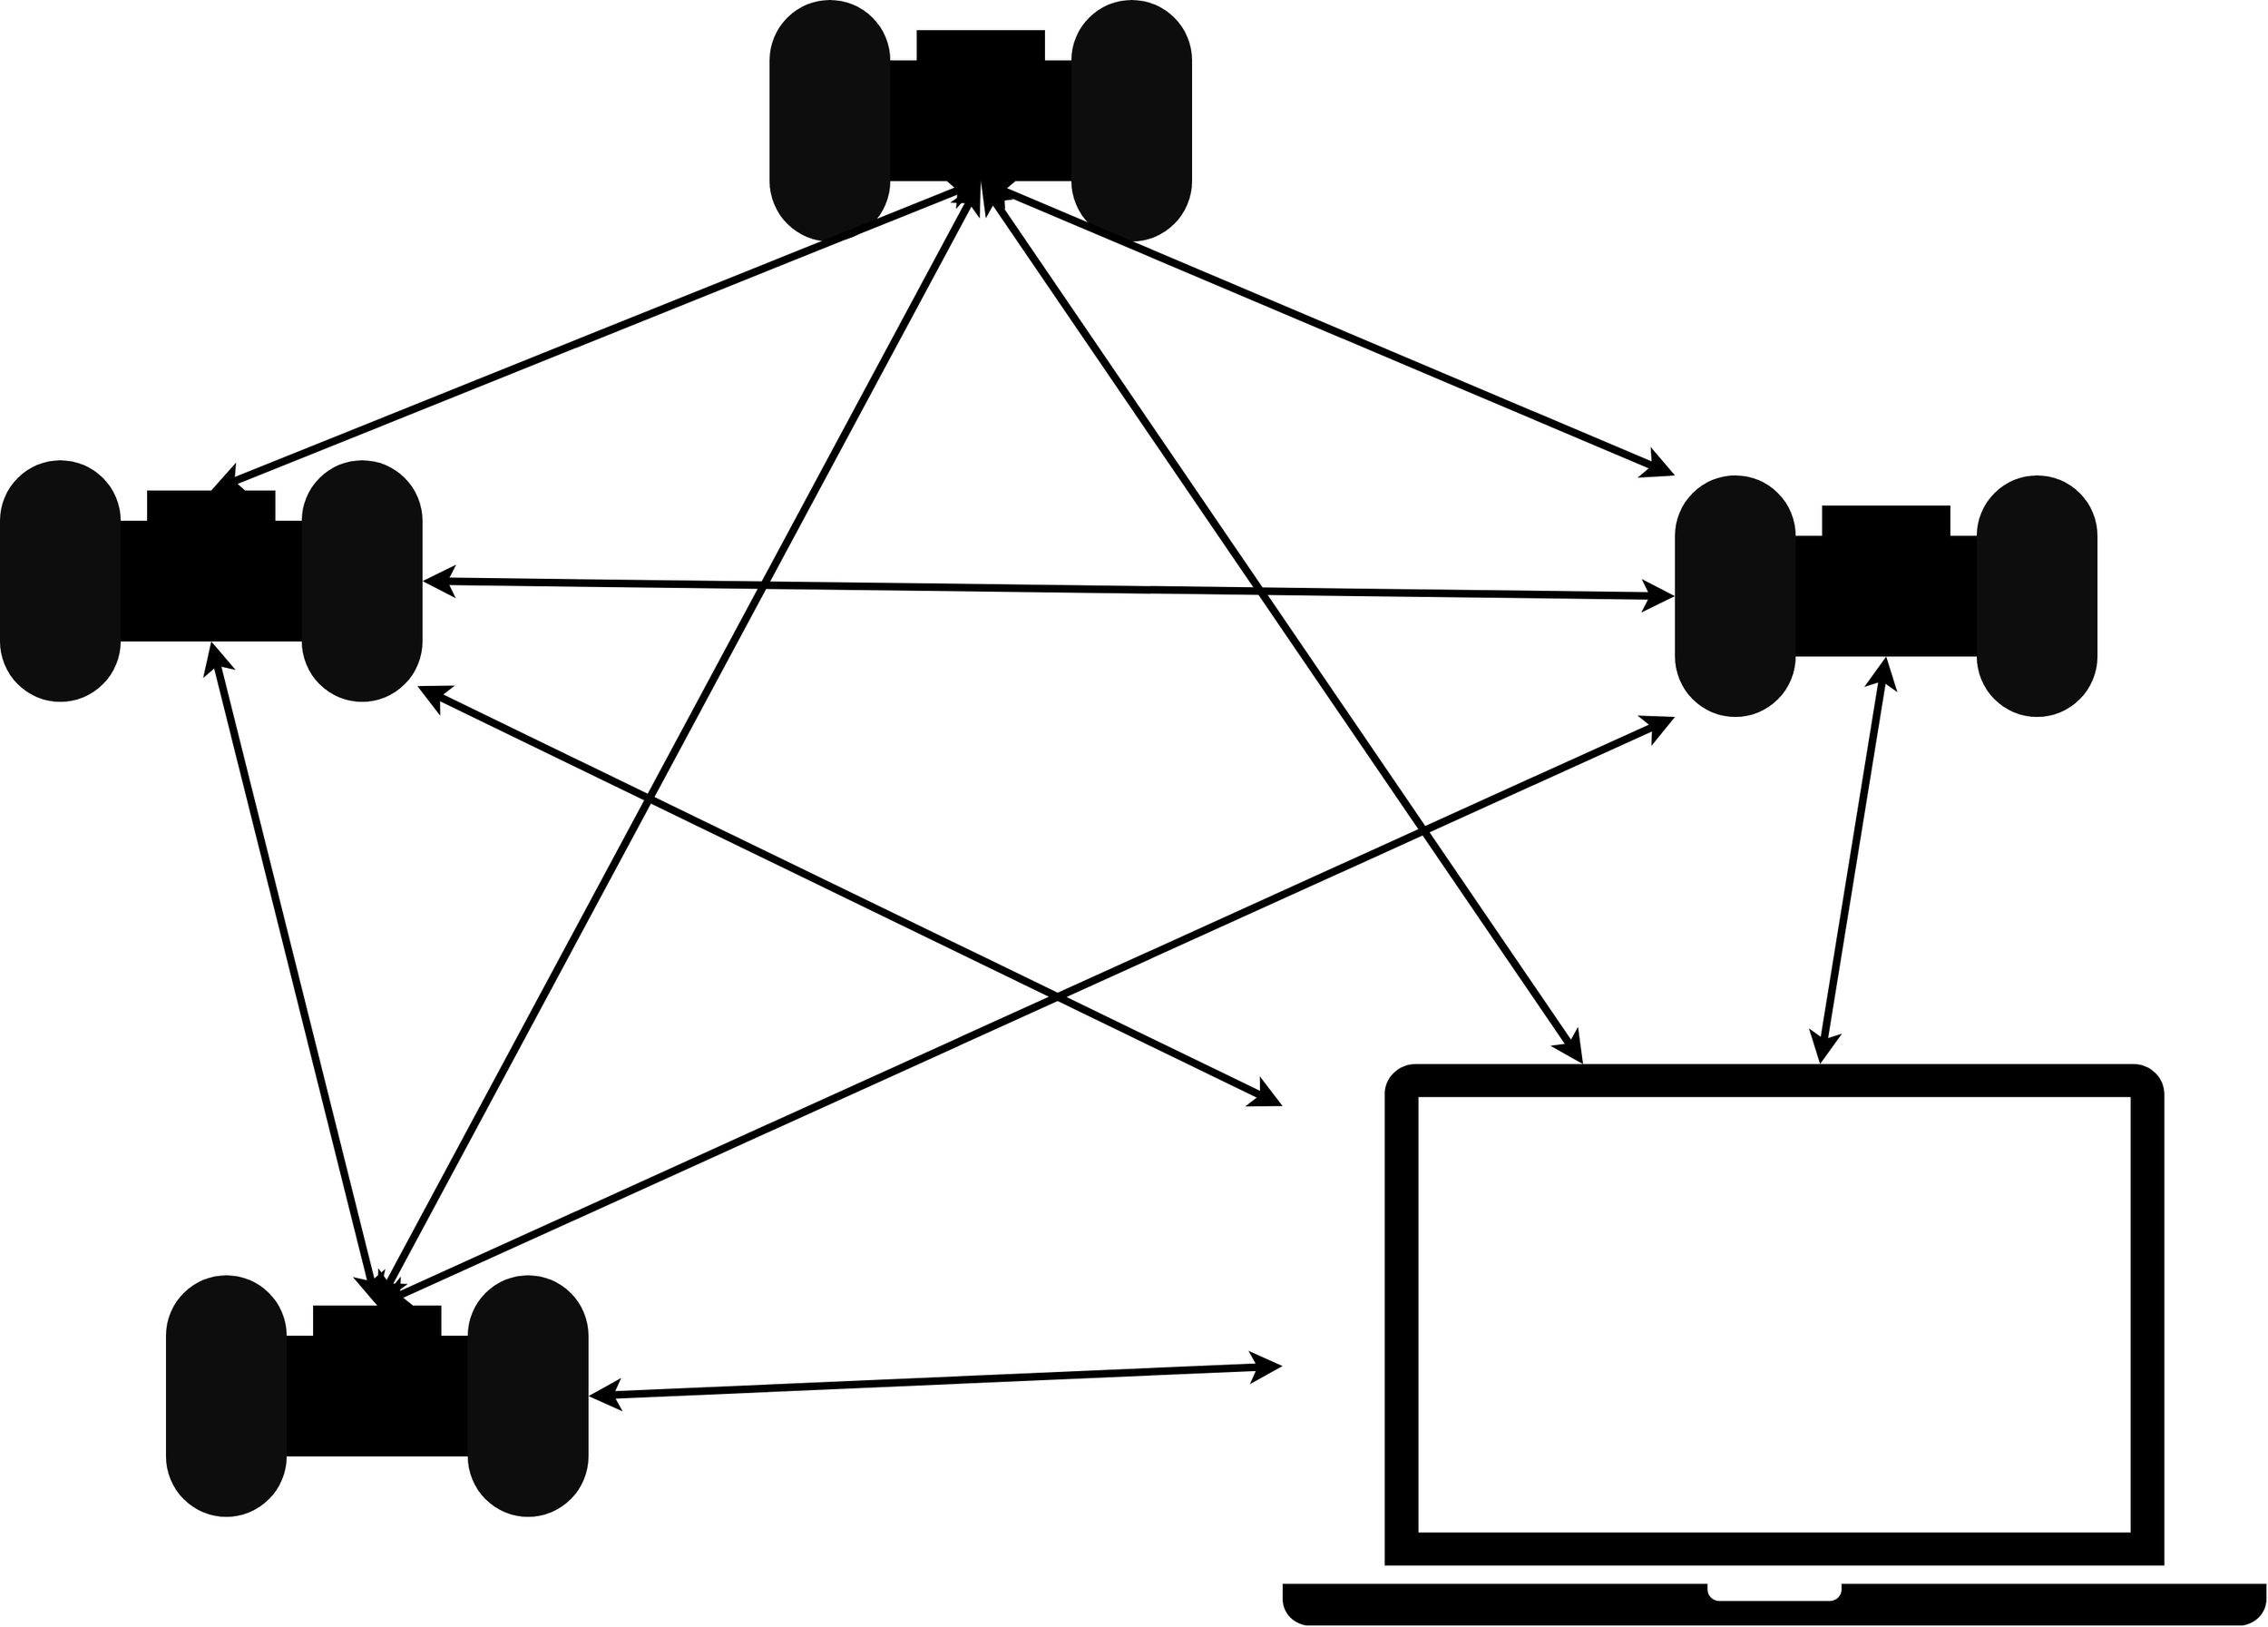 <mxfile version="21.3.8" type="github">
  <diagram name="Page-1" id="c37626ed-c26b-45fb-9056-f9ebc6bb27b6">
    <mxGraphModel dx="2390" dy="1257" grid="1" gridSize="10" guides="1" tooltips="1" connect="1" arrows="1" fold="1" page="1" pageScale="1" pageWidth="1100" pageHeight="850" background="none" math="0" shadow="0">
      <root>
        <mxCell id="0" />
        <mxCell id="1" parent="0" />
        <mxCell id="lNO6-AL4-iL3AVNLIPHH-6" value="" style="group" vertex="1" connectable="0" parent="1">
          <mxGeometry x="270" y="570" width="280" height="160" as="geometry" />
        </mxCell>
        <mxCell id="lNO6-AL4-iL3AVNLIPHH-2" value="" style="rounded=0;whiteSpace=wrap;html=1;strokeColor=none;fillColor=#000000;fillStyle=solid;" vertex="1" parent="lNO6-AL4-iL3AVNLIPHH-6">
          <mxGeometry x="80" y="40" width="120" height="80" as="geometry" />
        </mxCell>
        <mxCell id="lNO6-AL4-iL3AVNLIPHH-3" value="" style="rounded=1;whiteSpace=wrap;html=1;arcSize=50;imageHeight=24;rotation=90;strokeColor=none;fillColor=#0D0D0D;" vertex="1" parent="lNO6-AL4-iL3AVNLIPHH-6">
          <mxGeometry x="-40" y="40" width="160" height="80" as="geometry" />
        </mxCell>
        <mxCell id="lNO6-AL4-iL3AVNLIPHH-4" value="" style="rounded=1;whiteSpace=wrap;html=1;arcSize=50;imageHeight=24;rotation=90;strokeColor=none;fillColor=#0D0D0D;" vertex="1" parent="lNO6-AL4-iL3AVNLIPHH-6">
          <mxGeometry x="160" y="40" width="160" height="80" as="geometry" />
        </mxCell>
        <mxCell id="lNO6-AL4-iL3AVNLIPHH-5" value="" style="rounded=0;whiteSpace=wrap;html=1;fillColor=#000000;strokeColor=none;" vertex="1" parent="lNO6-AL4-iL3AVNLIPHH-6">
          <mxGeometry x="97.5" y="20" width="85" height="20" as="geometry" />
        </mxCell>
        <mxCell id="lNO6-AL4-iL3AVNLIPHH-7" value="" style="group" vertex="1" connectable="0" parent="1">
          <mxGeometry x="380" y="1110" width="280" height="160" as="geometry" />
        </mxCell>
        <mxCell id="lNO6-AL4-iL3AVNLIPHH-8" value="" style="rounded=0;whiteSpace=wrap;html=1;strokeColor=none;fillColor=#000000;fillStyle=solid;" vertex="1" parent="lNO6-AL4-iL3AVNLIPHH-7">
          <mxGeometry x="80" y="40" width="120" height="80" as="geometry" />
        </mxCell>
        <mxCell id="lNO6-AL4-iL3AVNLIPHH-9" value="" style="rounded=1;whiteSpace=wrap;html=1;arcSize=50;imageHeight=24;rotation=90;strokeColor=none;fillColor=#0D0D0D;" vertex="1" parent="lNO6-AL4-iL3AVNLIPHH-7">
          <mxGeometry x="-40" y="40" width="160" height="80" as="geometry" />
        </mxCell>
        <mxCell id="lNO6-AL4-iL3AVNLIPHH-10" value="" style="rounded=1;whiteSpace=wrap;html=1;arcSize=50;imageHeight=24;rotation=90;strokeColor=none;fillColor=#0D0D0D;" vertex="1" parent="lNO6-AL4-iL3AVNLIPHH-7">
          <mxGeometry x="160" y="40" width="160" height="80" as="geometry" />
        </mxCell>
        <mxCell id="lNO6-AL4-iL3AVNLIPHH-11" value="" style="rounded=0;whiteSpace=wrap;html=1;fillColor=#000000;strokeColor=none;" vertex="1" parent="lNO6-AL4-iL3AVNLIPHH-7">
          <mxGeometry x="97.5" y="20" width="85" height="20" as="geometry" />
        </mxCell>
        <mxCell id="lNO6-AL4-iL3AVNLIPHH-12" value="" style="group" vertex="1" connectable="0" parent="1">
          <mxGeometry x="780" y="265" width="280" height="160" as="geometry" />
        </mxCell>
        <mxCell id="lNO6-AL4-iL3AVNLIPHH-13" value="" style="rounded=0;whiteSpace=wrap;html=1;strokeColor=none;fillColor=#000000;fillStyle=solid;" vertex="1" parent="lNO6-AL4-iL3AVNLIPHH-12">
          <mxGeometry x="80" y="40" width="120" height="80" as="geometry" />
        </mxCell>
        <mxCell id="lNO6-AL4-iL3AVNLIPHH-14" value="" style="rounded=1;whiteSpace=wrap;html=1;arcSize=50;imageHeight=24;rotation=90;strokeColor=none;fillColor=#0D0D0D;" vertex="1" parent="lNO6-AL4-iL3AVNLIPHH-12">
          <mxGeometry x="-40" y="40" width="160" height="80" as="geometry" />
        </mxCell>
        <mxCell id="lNO6-AL4-iL3AVNLIPHH-15" value="" style="rounded=1;whiteSpace=wrap;html=1;arcSize=50;imageHeight=24;rotation=90;strokeColor=none;fillColor=#0D0D0D;" vertex="1" parent="lNO6-AL4-iL3AVNLIPHH-12">
          <mxGeometry x="160" y="40" width="160" height="80" as="geometry" />
        </mxCell>
        <mxCell id="lNO6-AL4-iL3AVNLIPHH-16" value="" style="rounded=0;whiteSpace=wrap;html=1;fillColor=#000000;strokeColor=none;" vertex="1" parent="lNO6-AL4-iL3AVNLIPHH-12">
          <mxGeometry x="97.5" y="20" width="85" height="20" as="geometry" />
        </mxCell>
        <mxCell id="lNO6-AL4-iL3AVNLIPHH-18" value="" style="group;movable=1;resizable=1;rotatable=1;deletable=1;editable=1;locked=0;connectable=1;" vertex="1" connectable="0" parent="1">
          <mxGeometry x="1380" y="580" width="280" height="160" as="geometry" />
        </mxCell>
        <mxCell id="lNO6-AL4-iL3AVNLIPHH-19" value="" style="rounded=0;whiteSpace=wrap;html=1;strokeColor=none;fillColor=#000000;fillStyle=solid;" vertex="1" parent="lNO6-AL4-iL3AVNLIPHH-18">
          <mxGeometry x="80" y="40" width="120" height="80" as="geometry" />
        </mxCell>
        <mxCell id="lNO6-AL4-iL3AVNLIPHH-20" value="" style="rounded=1;whiteSpace=wrap;html=1;arcSize=50;imageHeight=24;rotation=90;strokeColor=none;fillColor=#0D0D0D;" vertex="1" parent="lNO6-AL4-iL3AVNLIPHH-18">
          <mxGeometry x="-40" y="40" width="160" height="80" as="geometry" />
        </mxCell>
        <mxCell id="lNO6-AL4-iL3AVNLIPHH-21" value="" style="rounded=1;whiteSpace=wrap;html=1;arcSize=50;imageHeight=24;rotation=90;strokeColor=none;fillColor=#0D0D0D;" vertex="1" parent="lNO6-AL4-iL3AVNLIPHH-18">
          <mxGeometry x="160" y="40" width="160" height="80" as="geometry" />
        </mxCell>
        <mxCell id="lNO6-AL4-iL3AVNLIPHH-22" value="" style="rounded=0;whiteSpace=wrap;html=1;fillColor=#000000;strokeColor=none;" vertex="1" parent="lNO6-AL4-iL3AVNLIPHH-18">
          <mxGeometry x="97.5" y="20" width="85" height="20" as="geometry" />
        </mxCell>
        <mxCell id="lNO6-AL4-iL3AVNLIPHH-28" value="" style="sketch=0;pointerEvents=1;shadow=0;dashed=0;html=1;strokeColor=none;fillColor=#000000;labelPosition=center;verticalLabelPosition=bottom;verticalAlign=top;align=center;outlineConnect=0;shape=mxgraph.veeam2.laptop;" vertex="1" parent="1">
          <mxGeometry x="1120" y="970" width="652" height="372" as="geometry" />
        </mxCell>
        <mxCell id="lNO6-AL4-iL3AVNLIPHH-29" value="" style="endArrow=classic;startArrow=classic;html=1;rounded=0;strokeWidth=5;entryX=1;entryY=1;entryDx=0;entryDy=0;exitX=0.5;exitY=0;exitDx=0;exitDy=0;" edge="1" parent="1" source="lNO6-AL4-iL3AVNLIPHH-11" target="lNO6-AL4-iL3AVNLIPHH-20">
          <mxGeometry width="50" height="50" relative="1" as="geometry">
            <mxPoint x="550" y="1100" as="sourcePoint" />
            <mxPoint x="1360" y="670" as="targetPoint" />
          </mxGeometry>
        </mxCell>
        <mxCell id="lNO6-AL4-iL3AVNLIPHH-30" value="" style="endArrow=classic;startArrow=classic;html=1;rounded=0;strokeWidth=5;entryX=0.5;entryY=1;entryDx=0;entryDy=0;exitX=0.5;exitY=0;exitDx=0;exitDy=0;" edge="1" parent="1" source="lNO6-AL4-iL3AVNLIPHH-11" target="lNO6-AL4-iL3AVNLIPHH-2">
          <mxGeometry width="50" height="50" relative="1" as="geometry">
            <mxPoint x="520" y="1100" as="sourcePoint" />
            <mxPoint x="410" y="760" as="targetPoint" />
          </mxGeometry>
        </mxCell>
        <mxCell id="lNO6-AL4-iL3AVNLIPHH-31" value="" style="endArrow=classic;startArrow=classic;html=1;rounded=0;strokeWidth=5;entryX=0.5;entryY=0;entryDx=0;entryDy=0;exitX=0.5;exitY=1;exitDx=0;exitDy=0;" edge="1" parent="1" source="lNO6-AL4-iL3AVNLIPHH-13" target="lNO6-AL4-iL3AVNLIPHH-5">
          <mxGeometry width="50" height="50" relative="1" as="geometry">
            <mxPoint x="900" y="430" as="sourcePoint" />
            <mxPoint x="420" y="560" as="targetPoint" />
          </mxGeometry>
        </mxCell>
        <mxCell id="lNO6-AL4-iL3AVNLIPHH-32" value="" style="endArrow=classic;startArrow=classic;html=1;rounded=0;strokeWidth=5;exitX=0.5;exitY=1;exitDx=0;exitDy=0;entryX=0.5;entryY=0;entryDx=0;entryDy=0;" edge="1" parent="1" source="lNO6-AL4-iL3AVNLIPHH-13" target="lNO6-AL4-iL3AVNLIPHH-11">
          <mxGeometry width="50" height="50" relative="1" as="geometry">
            <mxPoint x="910" y="440" as="sourcePoint" />
            <mxPoint x="530" y="1100" as="targetPoint" />
          </mxGeometry>
        </mxCell>
        <mxCell id="lNO6-AL4-iL3AVNLIPHH-33" value="" style="endArrow=classic;startArrow=classic;html=1;rounded=0;strokeWidth=5;entryX=0.5;entryY=0;entryDx=0;entryDy=0;" edge="1" parent="1" source="lNO6-AL4-iL3AVNLIPHH-28" target="lNO6-AL4-iL3AVNLIPHH-10">
          <mxGeometry width="50" height="50" relative="1" as="geometry">
            <mxPoint x="1140" y="1350" as="sourcePoint" />
            <mxPoint x="680" y="1270" as="targetPoint" />
          </mxGeometry>
        </mxCell>
        <mxCell id="lNO6-AL4-iL3AVNLIPHH-34" value="" style="endArrow=classic;startArrow=classic;html=1;rounded=0;strokeWidth=5;entryX=0.5;entryY=1;entryDx=0;entryDy=0;" edge="1" parent="1" source="lNO6-AL4-iL3AVNLIPHH-28" target="lNO6-AL4-iL3AVNLIPHH-19">
          <mxGeometry width="50" height="50" relative="1" as="geometry">
            <mxPoint x="560" y="1110" as="sourcePoint" />
            <mxPoint x="1546" y="700" as="targetPoint" />
          </mxGeometry>
        </mxCell>
        <mxCell id="lNO6-AL4-iL3AVNLIPHH-36" value="" style="endArrow=classic;startArrow=classic;html=1;rounded=0;strokeWidth=5;entryX=0.5;entryY=1;entryDx=0;entryDy=0;" edge="1" parent="1" source="lNO6-AL4-iL3AVNLIPHH-28" target="lNO6-AL4-iL3AVNLIPHH-13">
          <mxGeometry width="50" height="50" relative="1" as="geometry">
            <mxPoint x="1260" y="1000" as="sourcePoint" />
            <mxPoint x="910" y="440" as="targetPoint" />
          </mxGeometry>
        </mxCell>
        <mxCell id="lNO6-AL4-iL3AVNLIPHH-37" value="" style="endArrow=classic;startArrow=classic;html=1;rounded=0;strokeWidth=5;exitX=0;exitY=1;exitDx=0;exitDy=0;entryX=0.5;entryY=1;entryDx=0;entryDy=0;" edge="1" parent="1" source="lNO6-AL4-iL3AVNLIPHH-20" target="lNO6-AL4-iL3AVNLIPHH-13">
          <mxGeometry width="50" height="50" relative="1" as="geometry">
            <mxPoint x="1402" y="1030" as="sourcePoint" />
            <mxPoint x="940" y="430" as="targetPoint" />
          </mxGeometry>
        </mxCell>
        <mxCell id="lNO6-AL4-iL3AVNLIPHH-39" value="" style="endArrow=classic;startArrow=classic;html=1;rounded=0;strokeWidth=5;entryX=0.5;entryY=0;entryDx=0;entryDy=0;exitX=0.5;exitY=1;exitDx=0;exitDy=0;" edge="1" parent="1" source="lNO6-AL4-iL3AVNLIPHH-20" target="lNO6-AL4-iL3AVNLIPHH-4">
          <mxGeometry width="50" height="50" relative="1" as="geometry">
            <mxPoint x="1402" y="1030" as="sourcePoint" />
            <mxPoint x="920" y="450" as="targetPoint" />
          </mxGeometry>
        </mxCell>
        <mxCell id="lNO6-AL4-iL3AVNLIPHH-41" value="" style="endArrow=classic;startArrow=classic;html=1;rounded=0;strokeWidth=5;entryX=0.935;entryY=0.042;entryDx=0;entryDy=0;entryPerimeter=0;" edge="1" parent="1" source="lNO6-AL4-iL3AVNLIPHH-28" target="lNO6-AL4-iL3AVNLIPHH-4">
          <mxGeometry width="50" height="50" relative="1" as="geometry">
            <mxPoint x="1430" y="620" as="sourcePoint" />
            <mxPoint x="540" y="630" as="targetPoint" />
          </mxGeometry>
        </mxCell>
      </root>
    </mxGraphModel>
  </diagram>
</mxfile>
